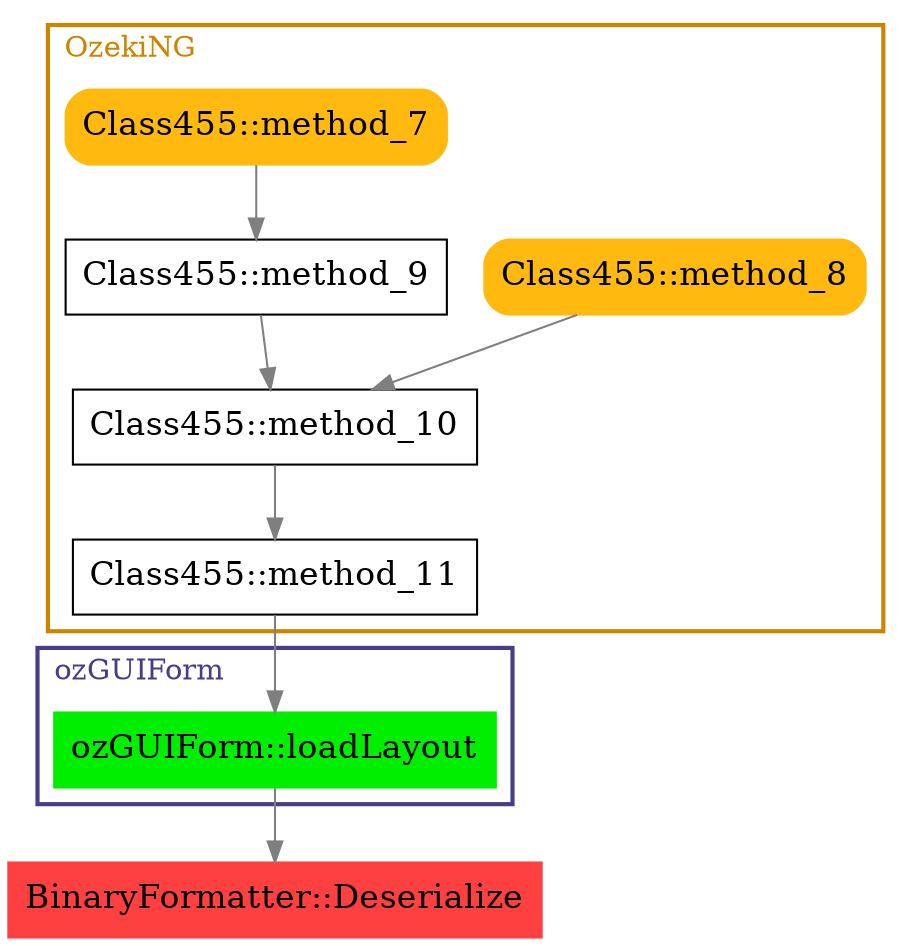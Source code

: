 digraph G {
node [fontsize = 16];
0 [label="BinaryFormatter::Deserialize", shape="box", style="filled", fillcolor="brown1", color="brown1"];
subgraph cluster_0 {
label="ozGUIForm";
color=darkslateblue;
fontcolor=darkslateblue;
penwidth=2;
labeljust=l;
1 [label="ozGUIForm::loadLayout", shape="box", style="filled", fillcolor="green2", color="green2"];
}
subgraph cluster_1 {
label="OzekiNG";
color=orange3;
fontcolor=orange3;
penwidth=2;
labeljust=l;
2 [label="Class455::method_11", shape="box"];
3 [label="Class455::method_10", shape="box"];
4 [label="Class455::method_8", shape="box", style="filled, rounded", fillcolor="darkgoldenrod1", color="darkgoldenrod1"];
5 [label="Class455::method_9", shape="box"];
6 [label="Class455::method_7", shape="box", style="filled, rounded", fillcolor="darkgoldenrod1", color="darkgoldenrod1"];
}
1 -> 0 [color="gray50"];
2 -> 1 [color="gray50"];
3 -> 2 [color="gray50"];
4 -> 3 [color="gray50"];
5 -> 3 [color="gray50"];
6 -> 5 [color="gray50"];
}
